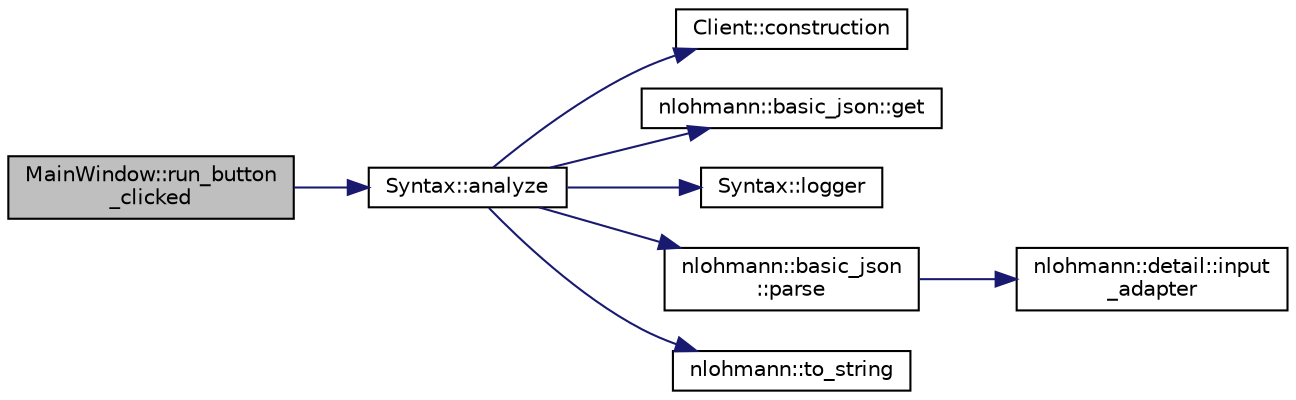 digraph "MainWindow::run_button_clicked"
{
 // LATEX_PDF_SIZE
  edge [fontname="Helvetica",fontsize="10",labelfontname="Helvetica",labelfontsize="10"];
  node [fontname="Helvetica",fontsize="10",shape=record];
  rankdir="LR";
  Node1 [label="MainWindow::run_button\l_clicked",height=0.2,width=0.4,color="black", fillcolor="grey75", style="filled", fontcolor="black",tooltip="Function related to the run button."];
  Node1 -> Node2 [color="midnightblue",fontsize="10",style="solid",fontname="Helvetica"];
  Node2 [label="Syntax::analyze",height=0.2,width=0.4,color="black", fillcolor="white", style="filled",URL="$classSyntax.html#a328ae9cdb72d859eb7bcd7e4e8f0bc8b",tooltip="analyze the info that is on the IDE in automatic mode"];
  Node2 -> Node3 [color="midnightblue",fontsize="10",style="solid",fontname="Helvetica"];
  Node3 [label="Client::construction",height=0.2,width=0.4,color="black", fillcolor="white", style="filled",URL="$classClient.html#a3f05cb35be05fe8d27443a49069b810f",tooltip=" "];
  Node2 -> Node4 [color="midnightblue",fontsize="10",style="solid",fontname="Helvetica"];
  Node4 [label="nlohmann::basic_json::get",height=0.2,width=0.4,color="black", fillcolor="white", style="filled",URL="$classnlohmann_1_1basic__json.html#adc6408fbeaf9545882dc62bc20db7d42",tooltip="get special-case overload"];
  Node2 -> Node5 [color="midnightblue",fontsize="10",style="solid",fontname="Helvetica"];
  Node5 [label="Syntax::logger",height=0.2,width=0.4,color="black", fillcolor="white", style="filled",URL="$classSyntax.html#ab3a8ed65e9faa2ee55f23ba4b073f375",tooltip="info that is gonna be on the logger"];
  Node2 -> Node6 [color="midnightblue",fontsize="10",style="solid",fontname="Helvetica"];
  Node6 [label="nlohmann::basic_json\l::parse",height=0.2,width=0.4,color="black", fillcolor="white", style="filled",URL="$classnlohmann_1_1basic__json.html#a633db4570bf0afb137dec11a2439acee",tooltip="deserialize from a compatible input"];
  Node6 -> Node7 [color="midnightblue",fontsize="10",style="solid",fontname="Helvetica"];
  Node7 [label="nlohmann::detail::input\l_adapter",height=0.2,width=0.4,color="black", fillcolor="white", style="filled",URL="$namespacenlohmann_1_1detail.html#ad11a087dbe66eade5af4056aef9600bf",tooltip=" "];
  Node2 -> Node8 [color="midnightblue",fontsize="10",style="solid",fontname="Helvetica"];
  Node8 [label="nlohmann::to_string",height=0.2,width=0.4,color="black", fillcolor="white", style="filled",URL="$namespacenlohmann.html#a6ce645a0b8717757e096a5b5773b7a16",tooltip="user-defined to_string function for JSON values"];
}

